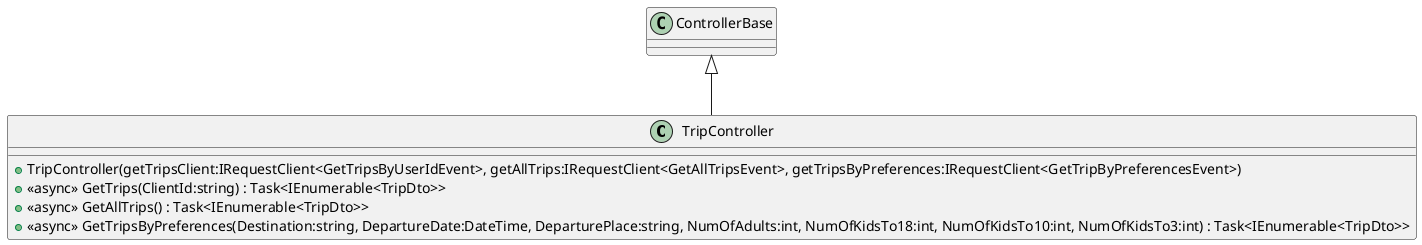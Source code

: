 @startuml
class TripController {
    + TripController(getTripsClient:IRequestClient<GetTripsByUserIdEvent>, getAllTrips:IRequestClient<GetAllTripsEvent>, getTripsByPreferences:IRequestClient<GetTripByPreferencesEvent>)
    + <<async>> GetTrips(ClientId:string) : Task<IEnumerable<TripDto>>
    + <<async>> GetAllTrips() : Task<IEnumerable<TripDto>>
    + <<async>> GetTripsByPreferences(Destination:string, DepartureDate:DateTime, DeparturePlace:string, NumOfAdults:int, NumOfKidsTo18:int, NumOfKidsTo10:int, NumOfKidsTo3:int) : Task<IEnumerable<TripDto>>
}
ControllerBase <|-- TripController
@enduml
